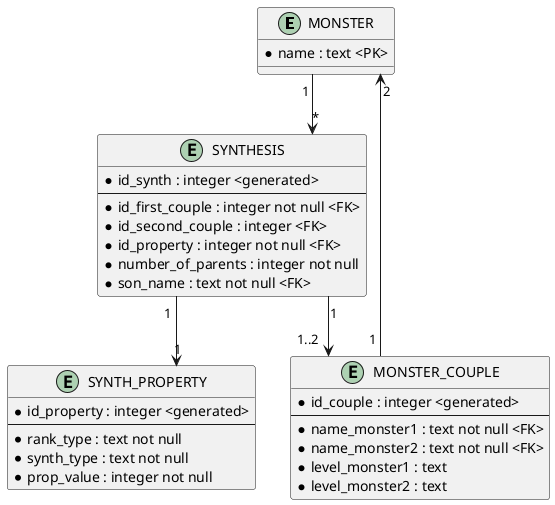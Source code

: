 @startuml dataBaseScheme
skinparam Linetype ortho

entity MONSTER{
    *name : text <PK>
}
entity SYNTH_PROPERTY{
    *id_property : integer <generated>
    --
    *rank_type : text not null
    *synth_type : text not null
    *prop_value : integer not null
}
entity MONSTER_COUPLE{
    *id_couple : integer <generated>
    --
    *name_monster1 : text not null <FK>
    *name_monster2 : text not null <FK>
    *level_monster1 : text
    *level_monster2 : text
}
entity SYNTHESIS{
    *id_synth : integer <generated>
    --
    *id_first_couple : integer not null <FK>
    *id_second_couple : integer <FK>
    *id_property : integer not null <FK>
    *number_of_parents : integer not null
    *son_name : text not null <FK>
}


SYNTHESIS "1"-->"1..2" MONSTER_COUPLE
SYNTHESIS "1"-->"1" SYNTH_PROPERTY
MONSTER_COUPLE "1"-->"2" MONSTER 
MONSTER "1"-->"*" SYNTHESIS

@enduml